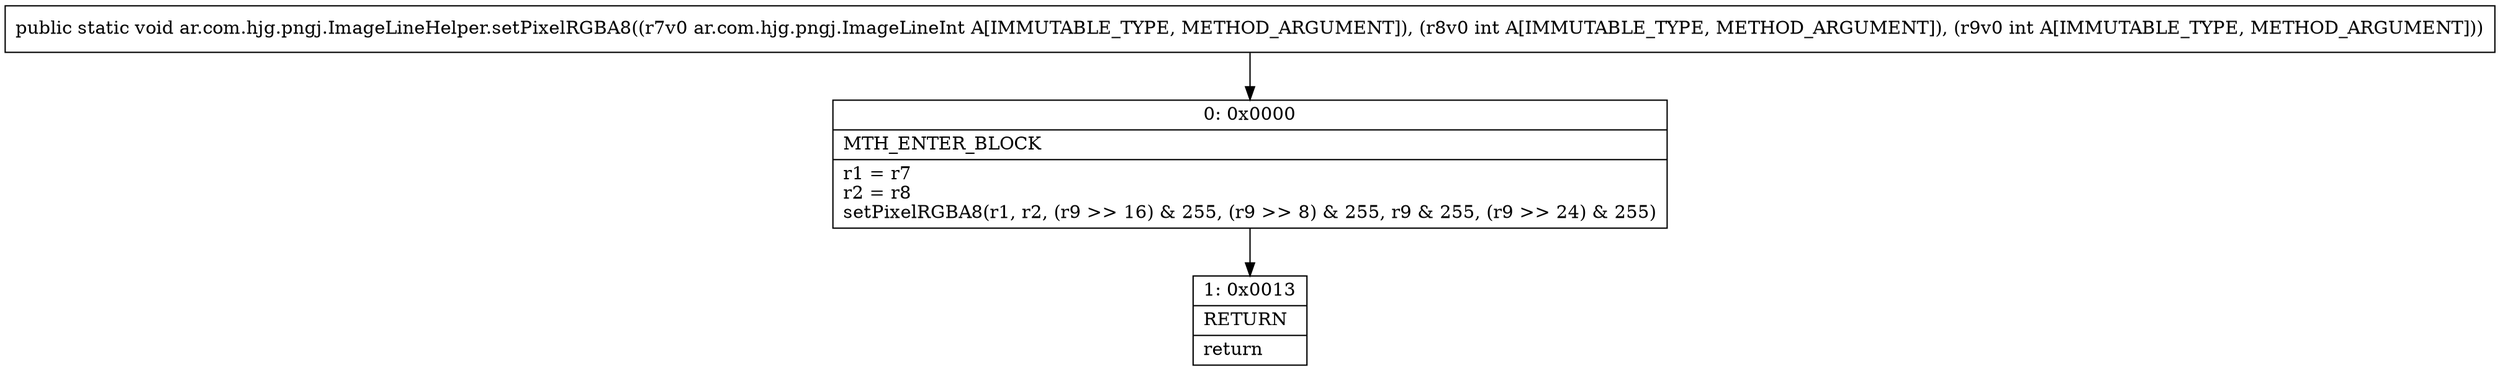 digraph "CFG forar.com.hjg.pngj.ImageLineHelper.setPixelRGBA8(Lar\/com\/hjg\/pngj\/ImageLineInt;II)V" {
Node_0 [shape=record,label="{0\:\ 0x0000|MTH_ENTER_BLOCK\l|r1 = r7\lr2 = r8\lsetPixelRGBA8(r1, r2, (r9 \>\> 16) & 255, (r9 \>\> 8) & 255, r9 & 255, (r9 \>\> 24) & 255)\l}"];
Node_1 [shape=record,label="{1\:\ 0x0013|RETURN\l|return\l}"];
MethodNode[shape=record,label="{public static void ar.com.hjg.pngj.ImageLineHelper.setPixelRGBA8((r7v0 ar.com.hjg.pngj.ImageLineInt A[IMMUTABLE_TYPE, METHOD_ARGUMENT]), (r8v0 int A[IMMUTABLE_TYPE, METHOD_ARGUMENT]), (r9v0 int A[IMMUTABLE_TYPE, METHOD_ARGUMENT])) }"];
MethodNode -> Node_0;
Node_0 -> Node_1;
}

